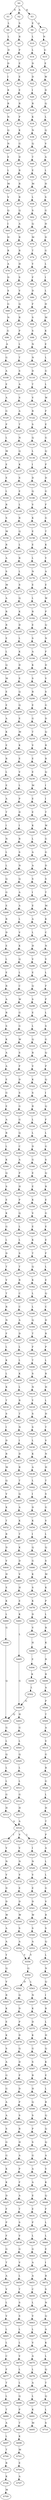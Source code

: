 strict digraph  {
	S0 -> S1 [ label = E ];
	S0 -> S2 [ label = A ];
	S0 -> S3 [ label = K ];
	S1 -> S4 [ label = L ];
	S2 -> S5 [ label = S ];
	S3 -> S6 [ label = E ];
	S3 -> S7 [ label = A ];
	S4 -> S8 [ label = L ];
	S5 -> S9 [ label = R ];
	S6 -> S10 [ label = L ];
	S7 -> S11 [ label = N ];
	S8 -> S12 [ label = D ];
	S9 -> S13 [ label = P ];
	S10 -> S14 [ label = L ];
	S11 -> S15 [ label = G ];
	S12 -> S16 [ label = D ];
	S13 -> S17 [ label = E ];
	S14 -> S18 [ label = D ];
	S15 -> S19 [ label = E ];
	S16 -> S20 [ label = I ];
	S17 -> S21 [ label = E ];
	S18 -> S22 [ label = D ];
	S19 -> S23 [ label = W ];
	S20 -> S24 [ label = R ];
	S21 -> S25 [ label = E ];
	S22 -> S26 [ label = I ];
	S23 -> S27 [ label = D ];
	S24 -> S28 [ label = R ];
	S25 -> S29 [ label = R ];
	S26 -> S30 [ label = R ];
	S27 -> S31 [ label = Q ];
	S28 -> S32 [ label = N ];
	S29 -> S33 [ label = P ];
	S30 -> S34 [ label = K ];
	S31 -> S35 [ label = L ];
	S32 -> S36 [ label = Q ];
	S33 -> S37 [ label = K ];
	S34 -> S38 [ label = N ];
	S35 -> S39 [ label = Q ];
	S36 -> S40 [ label = N ];
	S37 -> S41 [ label = G ];
	S38 -> S42 [ label = Q ];
	S39 -> S43 [ label = V ];
	S40 -> S44 [ label = E ];
	S41 -> S45 [ label = D ];
	S42 -> S46 [ label = T ];
	S43 -> S47 [ label = A ];
	S44 -> S48 [ label = L ];
	S45 -> S49 [ label = R ];
	S46 -> S50 [ label = E ];
	S47 -> S51 [ label = L ];
	S48 -> S52 [ label = M ];
	S49 -> S53 [ label = R ];
	S50 -> S54 [ label = M ];
	S51 -> S55 [ label = H ];
	S52 -> S56 [ label = V ];
	S53 -> S57 [ label = R ];
	S54 -> S58 [ label = L ];
	S55 -> S59 [ label = S ];
	S56 -> S60 [ label = Q ];
	S57 -> S61 [ label = Q ];
	S58 -> S62 [ label = S ];
	S59 -> S63 [ label = G ];
	S60 -> S64 [ label = I ];
	S61 -> S65 [ label = A ];
	S62 -> S66 [ label = Q ];
	S63 -> S67 [ label = H ];
	S64 -> S68 [ label = H ];
	S65 -> S69 [ label = R ];
	S66 -> S70 [ label = M ];
	S67 -> S71 [ label = D ];
	S68 -> S72 [ label = R ];
	S69 -> S73 [ label = R ];
	S70 -> S74 [ label = T ];
	S71 -> S75 [ label = G ];
	S72 -> S76 [ label = A ];
	S73 -> S77 [ label = H ];
	S74 -> S78 [ label = Y ];
	S75 -> S79 [ label = L ];
	S76 -> S80 [ label = D ];
	S77 -> S81 [ label = S ];
	S78 -> S82 [ label = F ];
	S79 -> S83 [ label = I ];
	S80 -> S84 [ label = S ];
	S81 -> S85 [ label = V ];
	S82 -> S86 [ label = D ];
	S83 -> S87 [ label = L ];
	S84 -> S88 [ label = G ];
	S85 -> S89 [ label = Q ];
	S86 -> S90 [ label = F ];
	S87 -> S91 [ label = H ];
	S88 -> S92 [ label = N ];
	S89 -> S93 [ label = R ];
	S90 -> S94 [ label = S ];
	S91 -> S95 [ label = M ];
	S92 -> S96 [ label = G ];
	S93 -> S97 [ label = P ];
	S94 -> S98 [ label = S ];
	S95 -> S99 [ label = K ];
	S96 -> S100 [ label = A ];
	S97 -> S101 [ label = L ];
	S98 -> S102 [ label = N ];
	S99 -> S103 [ label = E ];
	S100 -> S104 [ label = G ];
	S101 -> S105 [ label = T ];
	S102 -> S106 [ label = N ];
	S103 -> S107 [ label = L ];
	S104 -> S108 [ label = A ];
	S105 -> S109 [ label = S ];
	S106 -> S110 [ label = D ];
	S107 -> S111 [ label = G ];
	S108 -> S112 [ label = E ];
	S109 -> S113 [ label = A ];
	S110 -> S114 [ label = T ];
	S111 -> S115 [ label = L ];
	S112 -> S116 [ label = A ];
	S113 -> S117 [ label = S ];
	S114 -> S118 [ label = V ];
	S115 -> S119 [ label = W ];
	S116 -> S120 [ label = G ];
	S117 -> S121 [ label = A ];
	S118 -> S122 [ label = R ];
	S119 -> S123 [ label = F ];
	S120 -> S124 [ label = P ];
	S121 -> S125 [ label = T ];
	S122 -> S126 [ label = S ];
	S123 -> S127 [ label = E ];
	S124 -> S128 [ label = L ];
	S125 -> S129 [ label = N ];
	S126 -> S130 [ label = Q ];
	S127 -> S131 [ label = G ];
	S128 -> S132 [ label = M ];
	S129 -> S133 [ label = Q ];
	S130 -> S134 [ label = L ];
	S131 -> S135 [ label = Q ];
	S132 -> S136 [ label = E ];
	S133 -> S137 [ label = K ];
	S134 -> S138 [ label = I ];
	S135 -> S139 [ label = P ];
	S136 -> S140 [ label = E ];
	S137 -> S141 [ label = S ];
	S138 -> S142 [ label = D ];
	S139 -> S143 [ label = D ];
	S140 -> S144 [ label = L ];
	S141 -> S145 [ label = E ];
	S142 -> S146 [ label = Q ];
	S143 -> S147 [ label = G ];
	S144 -> S148 [ label = R ];
	S145 -> S149 [ label = L ];
	S146 -> S150 [ label = V ];
	S147 -> S151 [ label = F ];
	S148 -> S152 [ label = S ];
	S149 -> S153 [ label = R ];
	S150 -> S154 [ label = K ];
	S151 -> S155 [ label = G ];
	S152 -> S156 [ label = M ];
	S153 -> S157 [ label = Q ];
	S154 -> S158 [ label = E ];
	S155 -> S159 [ label = T ];
	S156 -> S160 [ label = R ];
	S157 -> S161 [ label = L ];
	S158 -> S162 [ label = E ];
	S159 -> S163 [ label = K ];
	S160 -> S164 [ label = A ];
	S161 -> S165 [ label = R ];
	S162 -> S166 [ label = L ];
	S163 -> S167 [ label = Y ];
	S164 -> S168 [ label = S ];
	S165 -> S169 [ label = L ];
	S166 -> S170 [ label = N ];
	S167 -> S171 [ label = A ];
	S168 -> S172 [ label = M ];
	S169 -> S173 [ label = S ];
	S170 -> S174 [ label = E ];
	S171 -> S175 [ label = E ];
	S172 -> S176 [ label = A ];
	S173 -> S177 [ label = Q ];
	S174 -> S178 [ label = L ];
	S175 -> S179 [ label = W ];
	S176 -> S180 [ label = R ];
	S177 -> S181 [ label = K ];
	S178 -> S182 [ label = R ];
	S179 -> S183 [ label = P ];
	S180 -> S184 [ label = R ];
	S181 -> S185 [ label = D ];
	S182 -> S186 [ label = E ];
	S183 -> S187 [ label = Q ];
	S184 -> S188 [ label = E ];
	S185 -> S189 [ label = L ];
	S186 -> S190 [ label = S ];
	S187 -> S191 [ label = N ];
	S188 -> S192 [ label = L ];
	S189 -> S193 [ label = K ];
	S190 -> S194 [ label = A ];
	S191 -> S195 [ label = F ];
	S192 -> S196 [ label = Q ];
	S193 -> S197 [ label = D ];
	S194 -> S198 [ label = K ];
	S195 -> S199 [ label = D ];
	S196 -> S200 [ label = M ];
	S197 -> S201 [ label = E ];
	S198 -> S202 [ label = S ];
	S199 -> S203 [ label = V ];
	S200 -> S204 [ label = E ];
	S201 -> S205 [ label = Q ];
	S202 -> S206 [ label = R ];
	S203 -> S207 [ label = S ];
	S204 -> S208 [ label = E ];
	S205 -> S209 [ label = Q ];
	S206 -> S210 [ label = E ];
	S207 -> S211 [ label = G ];
	S208 -> S212 [ label = A ];
	S209 -> S213 [ label = E ];
	S210 -> S214 [ label = G ];
	S211 -> S215 [ label = D ];
	S212 -> S216 [ label = K ];
	S213 -> S217 [ label = M ];
	S214 -> S218 [ label = T ];
	S215 -> S219 [ label = Q ];
	S216 -> S220 [ label = E ];
	S217 -> S221 [ label = K ];
	S218 -> S222 [ label = V ];
	S219 -> S223 [ label = R ];
	S220 -> S224 [ label = R ];
	S221 -> S225 [ label = E ];
	S222 -> S226 [ label = E ];
	S223 -> S227 [ label = R ];
	S224 -> S228 [ label = L ];
	S225 -> S229 [ label = V ];
	S226 -> S230 [ label = E ];
	S227 -> S231 [ label = Q ];
	S228 -> S232 [ label = E ];
	S229 -> S233 [ label = L ];
	S230 -> S234 [ label = M ];
	S231 -> S235 [ label = I ];
	S232 -> S236 [ label = A ];
	S233 -> S237 [ label = P ];
	S234 -> S238 [ label = E ];
	S235 -> S239 [ label = I ];
	S236 -> S240 [ label = T ];
	S237 -> S241 [ label = D ];
	S238 -> S242 [ label = E ];
	S239 -> S243 [ label = T ];
	S240 -> S244 [ label = I ];
	S241 -> S245 [ label = I ];
	S242 -> S246 [ label = K ];
	S243 -> S247 [ label = W ];
	S244 -> S248 [ label = N ];
	S245 -> S249 [ label = R ];
	S246 -> S250 [ label = L ];
	S247 -> S251 [ label = G ];
	S248 -> S252 [ label = L ];
	S249 -> S253 [ label = S ];
	S250 -> S254 [ label = A ];
	S251 -> S255 [ label = G ];
	S252 -> S256 [ label = L ];
	S253 -> S257 [ label = N ];
	S254 -> S258 [ label = A ];
	S255 -> S259 [ label = D ];
	S256 -> S260 [ label = Q ];
	S257 -> S261 [ label = Q ];
	S258 -> S262 [ label = S ];
	S259 -> S263 [ label = S ];
	S260 -> S264 [ label = G ];
	S261 -> S265 [ label = A ];
	S262 -> S266 [ label = I ];
	S263 -> S267 [ label = T ];
	S264 -> S268 [ label = E ];
	S265 -> S269 [ label = A ];
	S266 -> S270 [ label = E ];
	S267 -> S271 [ label = M ];
	S268 -> S272 [ label = R ];
	S269 -> S273 [ label = L ];
	S270 -> S274 [ label = A ];
	S271 -> S275 [ label = K ];
	S272 -> S276 [ label = D ];
	S273 -> S277 [ label = V ];
	S274 -> S278 [ label = L ];
	S275 -> S279 [ label = C ];
	S276 -> S280 [ label = E ];
	S277 -> S281 [ label = K ];
	S278 -> S282 [ label = H ];
	S279 -> S283 [ label = N ];
	S280 -> S284 [ label = L ];
	S281 -> S285 [ label = Q ];
	S282 -> S286 [ label = V ];
	S283 -> S287 [ label = V ];
	S284 -> S288 [ label = E ];
	S285 -> S289 [ label = L ];
	S286 -> S290 [ label = E ];
	S287 -> S291 [ label = L ];
	S288 -> S292 [ label = R ];
	S289 -> S293 [ label = C ];
	S290 -> S294 [ label = Q ];
	S291 -> S295 [ label = F ];
	S292 -> S296 [ label = A ];
	S293 -> S297 [ label = W ];
	S294 -> S298 [ label = S ];
	S295 -> S299 [ label = P ];
	S296 -> S300 [ label = R ];
	S297 -> S301 [ label = G ];
	S298 -> S302 [ label = E ];
	S299 -> S303 [ label = L ];
	S300 -> S304 [ label = S ];
	S301 -> S305 [ label = G ];
	S302 -> S306 [ label = L ];
	S303 -> S307 [ label = S ];
	S304 -> S308 [ label = K ];
	S305 -> S309 [ label = W ];
	S306 -> S310 [ label = Q ];
	S307 -> S311 [ label = G ];
	S308 -> S312 [ label = A ];
	S309 -> S313 [ label = S ];
	S310 -> S314 [ label = R ];
	S311 -> S315 [ label = Q ];
	S312 -> S316 [ label = A ];
	S313 -> S317 [ label = P ];
	S314 -> S318 [ label = V ];
	S315 -> S319 [ label = P ];
	S316 -> S320 [ label = E ];
	S317 -> S321 [ label = D ];
	S318 -> S322 [ label = K ];
	S319 -> S323 [ label = Q ];
	S320 -> S324 [ label = G ];
	S321 -> S325 [ label = S ];
	S322 -> S326 [ label = S ];
	S323 -> S327 [ label = I ];
	S324 -> S328 [ label = E ];
	S325 -> S329 [ label = G ];
	S326 -> S330 [ label = R ];
	S327 -> S331 [ label = Q ];
	S328 -> S332 [ label = A ];
	S329 -> S333 [ label = G ];
	S330 -> S334 [ label = L ];
	S331 -> S335 [ label = F ];
	S332 -> S336 [ label = R ];
	S333 -> S337 [ label = Q ];
	S334 -> S338 [ label = L ];
	S335 -> S339 [ label = L ];
	S336 -> S340 [ label = L ];
	S337 -> S341 [ label = C ];
	S338 -> S342 [ label = D ];
	S339 -> S343 [ label = G ];
	S340 -> S344 [ label = K ];
	S341 -> S345 [ label = A ];
	S342 -> S346 [ label = G ];
	S343 -> S347 [ label = S ];
	S344 -> S348 [ label = Q ];
	S345 -> S349 [ label = P ];
	S346 -> S350 [ label = E ];
	S347 -> S351 [ label = Q ];
	S348 -> S352 [ label = S ];
	S349 -> S353 [ label = H ];
	S350 -> S354 [ label = E ];
	S351 -> S355 [ label = R ];
	S352 -> S356 [ label = E ];
	S353 -> S357 [ label = P ];
	S354 -> S358 [ label = K ];
	S355 -> S359 [ label = E ];
	S356 -> S360 [ label = K ];
	S357 -> S361 [ label = Q ];
	S358 -> S362 [ label = V ];
	S359 -> S363 [ label = G ];
	S360 -> S364 [ label = G ];
	S361 -> S365 [ label = L ];
	S362 -> S366 [ label = E ];
	S363 -> S367 [ label = E ];
	S364 -> S368 [ label = L ];
	S365 -> S369 [ label = L ];
	S366 -> S370 [ label = K ];
	S367 -> S371 [ label = E ];
	S368 -> S372 [ label = D ];
	S369 -> S373 [ label = S ];
	S370 -> S374 [ label = T ];
	S371 -> S375 [ label = F ];
	S372 -> S376 [ label = T ];
	S373 -> S377 [ label = T ];
	S374 -> S378 [ label = Q ];
	S375 -> S379 [ label = L ];
	S376 -> S380 [ label = V ];
	S377 -> S381 [ label = R ];
	S378 -> S382 [ label = K ];
	S379 -> S383 [ label = E ];
	S380 -> S384 [ label = T ];
	S381 -> S385 [ label = C ];
	S382 -> S386 [ label = L ];
	S383 -> S387 [ label = Q ];
	S384 -> S388 [ label = R ];
	S385 -> S389 [ label = C ];
	S386 -> S390 [ label = L ];
	S387 -> S391 [ label = C ];
	S388 -> S392 [ label = N ];
	S389 -> S393 [ label = A ];
	S390 -> S394 [ label = Q ];
	S391 -> S395 [ label = D ];
	S392 -> S396 [ label = F ];
	S393 -> S397 [ label = D ];
	S394 -> S398 [ label = T ];
	S395 -> S399 [ label = R ];
	S396 -> S400 [ label = L ];
	S397 -> S401 [ label = L ];
	S398 -> S402 [ label = F ];
	S399 -> S403 [ label = P ];
	S400 -> S404 [ label = K ];
	S401 -> S405 [ label = L ];
	S402 -> S406 [ label = T ];
	S403 -> S407 [ label = L ];
	S404 -> S408 [ label = L ];
	S405 -> S409 [ label = K ];
	S406 -> S410 [ label = S ];
	S407 -> S411 [ label = R ];
	S408 -> S412 [ label = K ];
	S409 -> S413 [ label = L ];
	S410 -> S414 [ label = N ];
	S411 -> S415 [ label = H ];
	S412 -> S416 [ label = T ];
	S413 -> S417 [ label = R ];
	S414 -> S418 [ label = Y ];
	S415 -> S419 [ label = L ];
	S416 -> S420 [ label = S ];
	S417 -> S421 [ label = T ];
	S418 -> S422 [ label = S ];
	S419 -> S423 [ label = H ];
	S420 -> S424 [ label = I ];
	S421 -> S425 [ label = N ];
	S422 -> S426 [ label = S ];
	S423 -> S427 [ label = T ];
	S424 -> S428 [ label = D ];
	S425 -> S429 [ label = I ];
	S426 -> S430 [ label = L ];
	S427 -> S431 [ label = V ];
	S428 -> S432 [ label = R ];
	S429 -> S433 [ label = D ];
	S430 -> S434 [ label = K ];
	S431 -> S435 [ label = N ];
	S432 -> S436 [ label = M ];
	S433 -> S437 [ label = R ];
	S434 -> S438 [ label = A ];
	S435 -> S439 [ label = H ];
	S436 -> S440 [ label = Q ];
	S437 -> S441 [ label = T ];
	S438 -> S442 [ label = L ];
	S439 -> S443 [ label = T ];
	S440 -> S444 [ label = V ];
	S441 -> S445 [ label = Q ];
	S442 -> S446 [ label = I ];
	S443 -> S447 [ label = S ];
	S444 -> S448 [ label = K ];
	S445 -> S449 [ label = A ];
	S446 -> S450 [ label = D ];
	S447 -> S451 [ label = G ];
	S448 -> S452 [ label = T ];
	S449 -> S453 [ label = K ];
	S450 -> S454 [ label = K ];
	S451 -> S455 [ label = V ];
	S452 -> S456 [ label = R ];
	S453 -> S457 [ label = T ];
	S454 -> S458 [ label = I ];
	S455 -> S459 [ label = L ];
	S456 -> S460 [ label = D ];
	S457 -> S461 [ label = K ];
	S458 -> S462 [ label = Q ];
	S459 -> S463 [ label = Q ];
	S460 -> S464 [ label = V ];
	S461 -> S465 [ label = D ];
	S462 -> S466 [ label = G ];
	S463 -> S467 [ label = S ];
	S464 -> S468 [ label = H ];
	S465 -> S469 [ label = V ];
	S466 -> S470 [ label = K ];
	S467 -> S471 [ label = M ];
	S468 -> S472 [ label = E ];
	S469 -> S473 [ label = H ];
	S470 -> S474 [ label = S ];
	S471 -> S475 [ label = K ];
	S472 -> S476 [ label = K ];
	S473 -> S477 [ label = E ];
	S474 -> S478 [ label = K ];
	S475 -> S479 [ label = P ];
	S476 -> S480 [ label = L ];
	S477 -> S481 [ label = K ];
	S478 -> S482 [ label = D ];
	S479 -> S483 [ label = L ];
	S480 -> S484 [ label = G ];
	S481 -> S485 [ label = L ];
	S482 -> S486 [ label = V ];
	S483 -> S487 [ label = R ];
	S484 -> S488 [ label = Q ];
	S485 -> S489 [ label = G ];
	S486 -> S490 [ label = H ];
	S487 -> S491 [ label = K ];
	S488 -> S492 [ label = G ];
	S489 -> S488 [ label = Q ];
	S489 -> S493 [ label = H ];
	S490 -> S494 [ label = E ];
	S491 -> S495 [ label = R ];
	S492 -> S496 [ label = L ];
	S493 -> S497 [ label = G ];
	S494 -> S498 [ label = K ];
	S495 -> S499 [ label = R ];
	S496 -> S500 [ label = Q ];
	S497 -> S501 [ label = L ];
	S498 -> S502 [ label = L ];
	S499 -> S503 [ label = A ];
	S500 -> S504 [ label = L ];
	S501 -> S505 [ label = Q ];
	S502 -> S489 [ label = G ];
	S503 -> S506 [ label = P ];
	S504 -> S507 [ label = L ];
	S505 -> S508 [ label = L ];
	S506 -> S509 [ label = T ];
	S507 -> S510 [ label = G ];
	S508 -> S511 [ label = L ];
	S509 -> S512 [ label = A ];
	S510 -> S513 [ label = H ];
	S511 -> S514 [ label = G ];
	S512 -> S515 [ label = V ];
	S513 -> S516 [ label = A ];
	S514 -> S517 [ label = H ];
	S515 -> S518 [ label = G ];
	S516 -> S519 [ label = I ];
	S516 -> S520 [ label = V ];
	S516 -> S521 [ label = L ];
	S517 -> S516 [ label = A ];
	S518 -> S522 [ label = R ];
	S519 -> S523 [ label = V ];
	S520 -> S524 [ label = V ];
	S521 -> S525 [ label = I ];
	S522 -> S526 [ label = G ];
	S523 -> S527 [ label = N ];
	S524 -> S528 [ label = N ];
	S525 -> S529 [ label = N ];
	S526 -> S530 [ label = L ];
	S527 -> S531 [ label = V ];
	S528 -> S532 [ label = V ];
	S529 -> S533 [ label = V ];
	S530 -> S534 [ label = H ];
	S531 -> S535 [ label = D ];
	S532 -> S536 [ label = E ];
	S533 -> S537 [ label = E ];
	S534 -> S538 [ label = T ];
	S535 -> S539 [ label = D ];
	S536 -> S540 [ label = D ];
	S537 -> S541 [ label = D ];
	S538 -> S542 [ label = P ];
	S539 -> S543 [ label = W ];
	S540 -> S544 [ label = W ];
	S541 -> S545 [ label = W ];
	S542 -> S546 [ label = A ];
	S543 -> S547 [ label = A ];
	S544 -> S548 [ label = S ];
	S545 -> S549 [ label = S ];
	S546 -> S550 [ label = L ];
	S547 -> S551 [ label = A ];
	S548 -> S552 [ label = A ];
	S549 -> S553 [ label = A ];
	S550 -> S554 [ label = L ];
	S551 -> S555 [ label = Y ];
	S552 -> S556 [ label = Y ];
	S553 -> S556 [ label = Y ];
	S554 -> S557 [ label = G ];
	S555 -> S558 [ label = Q ];
	S556 -> S559 [ label = Q ];
	S557 -> S560 [ label = V ];
	S558 -> S561 [ label = V ];
	S559 -> S562 [ label = D ];
	S559 -> S563 [ label = L ];
	S560 -> S564 [ label = R ];
	S561 -> S565 [ label = R ];
	S562 -> S566 [ label = Q ];
	S563 -> S567 [ label = N ];
	S564 -> S568 [ label = S ];
	S565 -> S569 [ label = K ];
	S566 -> S570 [ label = D ];
	S567 -> S571 [ label = K ];
	S568 -> S572 [ label = Q ];
	S569 -> S573 [ label = E ];
	S570 -> S574 [ label = P ];
	S571 -> S575 [ label = D ];
	S572 -> S576 [ label = L ];
	S573 -> S577 [ label = K ];
	S574 -> S578 [ label = D ];
	S575 -> S579 [ label = K ];
	S576 -> S580 [ label = N ];
	S577 -> S581 [ label = S ];
	S578 -> S582 [ label = Q ];
	S579 -> S583 [ label = G ];
	S580 -> S584 [ label = Q ];
	S581 -> S585 [ label = A ];
	S582 -> S586 [ label = D ];
	S583 -> S587 [ label = S ];
	S584 -> S588 [ label = I ];
	S585 -> S589 [ label = G ];
	S586 -> S590 [ label = P ];
	S587 -> S591 [ label = R ];
	S588 -> S592 [ label = R ];
	S589 -> S593 [ label = G ];
	S590 -> S594 [ label = D ];
	S591 -> S595 [ label = H ];
	S592 -> S596 [ label = L ];
	S593 -> S597 [ label = A ];
	S594 -> S598 [ label = P ];
	S595 -> S599 [ label = Q ];
	S596 -> S600 [ label = H ];
	S597 -> S601 [ label = A ];
	S598 -> S602 [ label = S ];
	S599 -> S603 [ label = S ];
	S600 -> S604 [ label = Q ];
	S601 -> S605 [ label = S ];
	S602 -> S606 [ label = R ];
	S603 -> S607 [ label = P ];
	S604 -> S608 [ label = K ];
	S605 -> S609 [ label = G ];
	S606 -> S610 [ label = H ];
	S607 -> S611 [ label = S ];
	S608 -> S612 [ label = E ];
	S609 -> S613 [ label = G ];
	S610 -> S614 [ label = A ];
	S611 -> S615 [ label = G ];
	S612 -> S616 [ label = L ];
	S613 -> S617 [ label = K ];
	S614 -> S618 [ label = P ];
	S615 -> S619 [ label = A ];
	S616 -> S620 [ label = R ];
	S617 -> S621 [ label = K ];
	S618 -> S622 [ label = F ];
	S619 -> S623 [ label = A ];
	S620 -> S624 [ label = Q ];
	S621 -> S625 [ label = D ];
	S622 -> S626 [ label = A ];
	S623 -> S627 [ label = E ];
	S624 -> S628 [ label = Q ];
	S625 -> S629 [ label = F ];
	S626 -> S630 [ label = T ];
	S627 -> S631 [ label = E ];
	S628 -> S632 [ label = Q ];
	S629 -> S633 [ label = P ];
	S630 -> S634 [ label = S ];
	S631 -> S635 [ label = P ];
	S632 -> S636 [ label = A ];
	S633 -> S637 [ label = F ];
	S634 -> S638 [ label = V ];
	S635 -> S639 [ label = L ];
	S636 -> S640 [ label = V ];
	S637 -> S641 [ label = G ];
	S638 -> S642 [ label = G ];
	S639 -> S643 [ label = G ];
	S640 -> S644 [ label = K ];
	S641 -> S645 [ label = T ];
	S642 -> S646 [ label = V ];
	S643 -> S647 [ label = A ];
	S644 -> S648 [ label = Q ];
	S645 -> S649 [ label = A ];
	S646 -> S650 [ label = L ];
	S647 -> S651 [ label = A ];
	S648 -> S652 [ label = F ];
	S649 -> S653 [ label = V ];
	S650 -> S654 [ label = T ];
	S651 -> S655 [ label = C ];
	S652 -> S656 [ label = L ];
	S653 -> S657 [ label = L ];
	S654 -> S658 [ label = S ];
	S655 -> S659 [ label = L ];
	S656 -> S660 [ label = L ];
	S657 -> S661 [ label = V ];
	S658 -> S662 [ label = S ];
	S659 -> S663 [ label = V ];
	S660 -> S664 [ label = E ];
	S661 -> S665 [ label = L ];
	S662 -> S666 [ label = L ];
	S663 -> S667 [ label = L ];
	S664 -> S668 [ label = I ];
	S665 -> S669 [ label = L ];
	S666 -> S670 [ label = L ];
	S667 -> S671 [ label = V ];
	S668 -> S672 [ label = R ];
	S669 -> S673 [ label = C ];
	S670 -> S674 [ label = V ];
	S671 -> S675 [ label = A ];
	S672 -> S676 [ label = S ];
	S673 -> S677 [ label = F ];
	S674 -> S678 [ label = L ];
	S675 -> S679 [ label = L ];
	S676 -> S680 [ label = N ];
	S677 -> S681 [ label = T ];
	S678 -> S682 [ label = L ];
	S679 -> S683 [ label = A ];
	S680 -> S684 [ label = Q ];
	S681 -> S685 [ label = L ];
	S682 -> S686 [ label = Q ];
	S683 -> S687 [ label = L ];
	S684 -> S688 [ label = A ];
	S685 -> S689 [ label = T ];
	S686 -> S690 [ label = P ];
	S687 -> S691 [ label = K ];
	S688 -> S692 [ label = K ];
	S689 -> S693 [ label = A ];
	S690 -> S694 [ label = T ];
	S691 -> S695 [ label = M ];
	S692 -> S696 [ label = L ];
	S693 -> S697 [ label = L ];
	S694 -> S698 [ label = K ];
	S696 -> S699 [ label = Q ];
	S697 -> S700 [ label = T ];
	S698 -> S701 [ label = M ];
	S699 -> S702 [ label = T ];
	S700 -> S703 [ label = R ];
	S701 -> S704 [ label = E ];
	S702 -> S705 [ label = Q ];
	S703 -> S706 [ label = K ];
	S704 -> S707 [ label = A ];
	S705 -> S708 [ label = L ];
	S706 -> S709 [ label = M ];
	S708 -> S710 [ label = S ];
}

